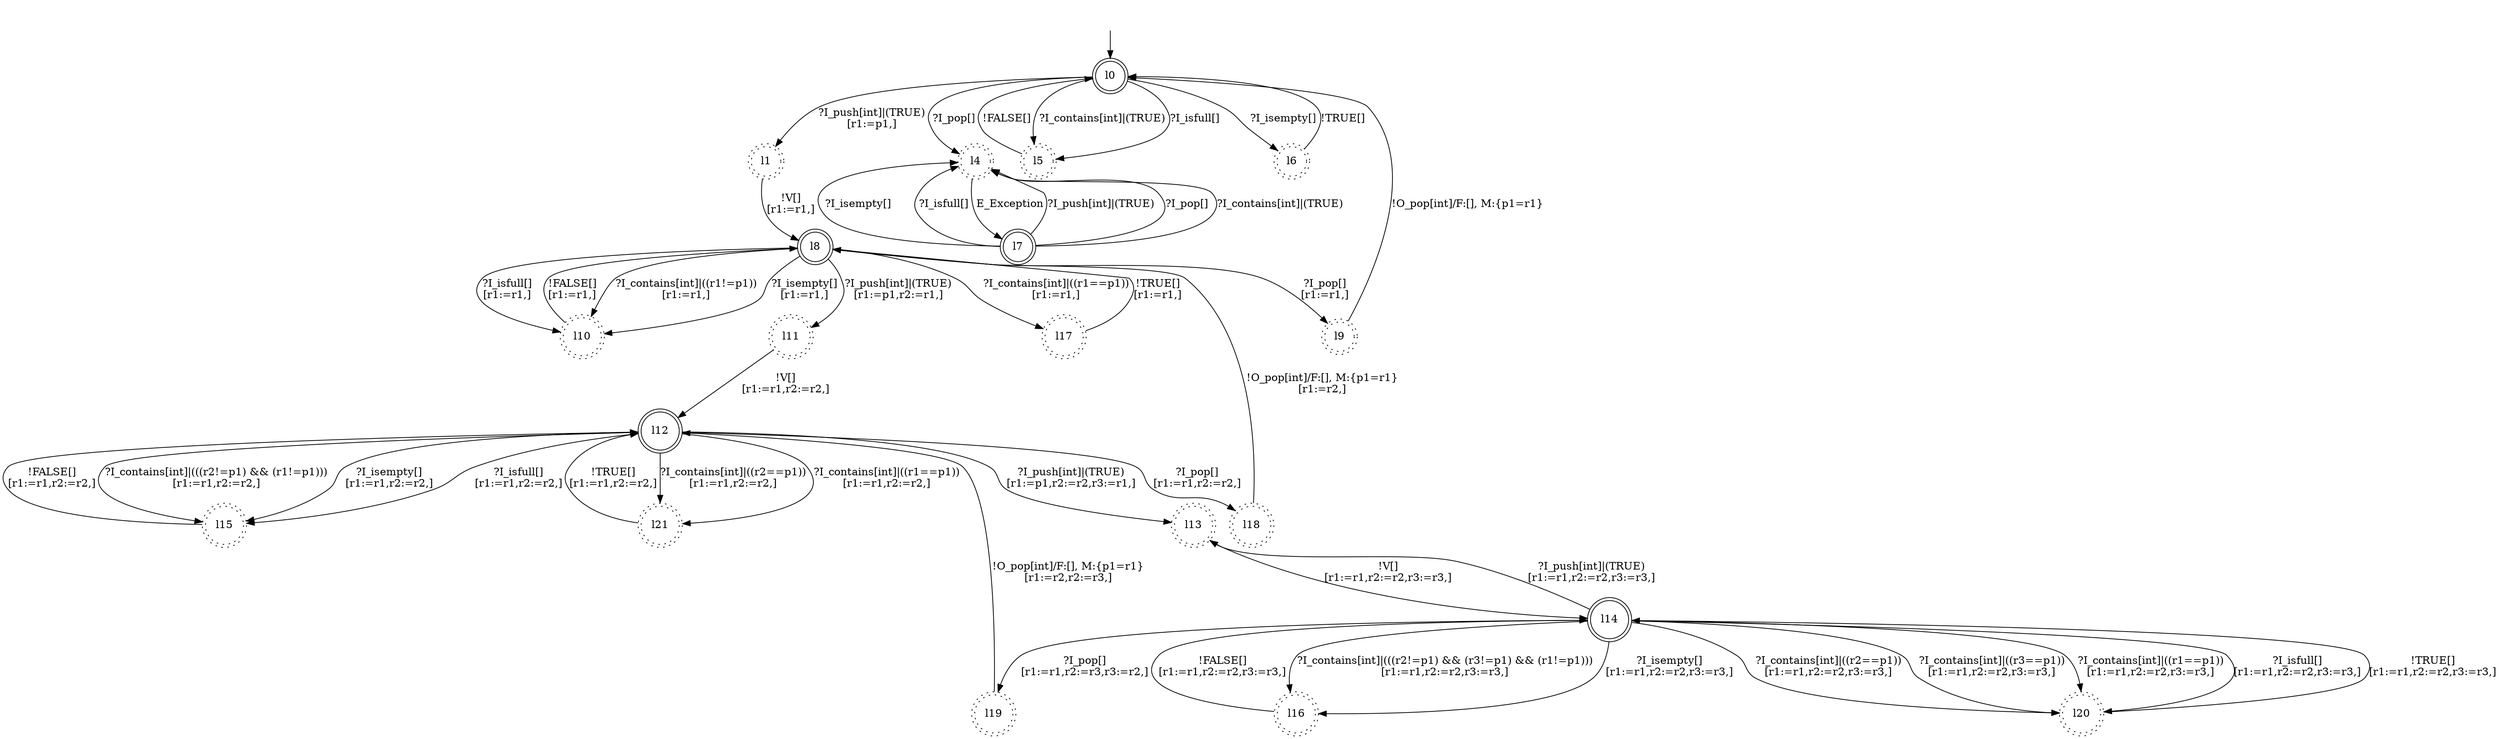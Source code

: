 digraph RA {
"" [shape=none,label=<>]
"l0" [shape=doublecircle ,style=solid]
"l1" [shape=doublecircle ,style=dotted]
"l4" [shape=doublecircle ,style=dotted]
"l5" [shape=doublecircle ,style=dotted]
"l6" [shape=doublecircle ,style=dotted]
"l7" [shape=doublecircle ,style=solid]
"l8" [shape=doublecircle ,style=solid]
"l9" [shape=doublecircle ,style=dotted]
"l10" [shape=doublecircle ,style=dotted]
"l11" [shape=doublecircle ,style=dotted]
"l12" [shape=doublecircle ,style=solid]
"l13" [shape=doublecircle ,style=dotted]
"l14" [shape=doublecircle ,style=solid]
"l15" [shape=doublecircle ,style=dotted]
"l16" [shape=doublecircle ,style=dotted]
"l17" [shape=doublecircle ,style=dotted]
"l18" [shape=doublecircle ,style=dotted]
"l19" [shape=doublecircle ,style=dotted]
"l20" [shape=doublecircle ,style=dotted]
"l21" [shape=doublecircle ,style=dotted]
"" -> "l0"
"l0" -> "l1" [label=<?I_push[int]|(TRUE)<BR />[r1:=p1,]>]
"l0" -> "l4" [label=<?I_pop[]>]
"l0" -> "l5" [label=<?I_contains[int]|(TRUE)>]
"l0" -> "l5" [label=<?I_isfull[]>]
"l0" -> "l6" [label=<?I_isempty[]>]
"l1" -> "l8" [label=<!V[]<BR />[r1:=r1,]>]
"l4" -> "l7" [label=<E_Exception>]
"l5" -> "l0" [label=<!FALSE[]>]
"l6" -> "l0" [label=<!TRUE[]>]
"l7" -> "l4" [label=<?I_push[int]|(TRUE)>]
"l7" -> "l4" [label=<?I_pop[]>]
"l7" -> "l4" [label=<?I_contains[int]|(TRUE)>]
"l7" -> "l4" [label=<?I_isempty[]>]
"l7" -> "l4" [label=<?I_isfull[]>]
"l8" -> "l9" [label=<?I_pop[]<BR />[r1:=r1,]>]
"l8" -> "l10" [label=<?I_contains[int]|((r1!=p1))<BR />[r1:=r1,]>]
"l8" -> "l17" [label=<?I_contains[int]|((r1==p1))<BR />[r1:=r1,]>]
"l8" -> "l10" [label=<?I_isempty[]<BR />[r1:=r1,]>]
"l8" -> "l10" [label=<?I_isfull[]<BR />[r1:=r1,]>]
"l8" -> "l11" [label=<?I_push[int]|(TRUE)<BR />[r1:=p1,r2:=r1,]>]
"l9" -> "l0" [label=<!O_pop[int]/F:[], M:{p1=r1}>]
"l10" -> "l8" [label=<!FALSE[]<BR />[r1:=r1,]>]
"l11" -> "l12" [label=<!V[]<BR />[r1:=r1,r2:=r2,]>]
"l12" -> "l13" [label=<?I_push[int]|(TRUE)<BR />[r1:=p1,r2:=r2,r3:=r1,]>]
"l12" -> "l15" [label=<?I_contains[int]|(((r2!=p1) &amp;&amp; (r1!=p1)))<BR />[r1:=r1,r2:=r2,]>]
"l12" -> "l21" [label=<?I_contains[int]|((r2==p1))<BR />[r1:=r1,r2:=r2,]>]
"l12" -> "l21" [label=<?I_contains[int]|((r1==p1))<BR />[r1:=r1,r2:=r2,]>]
"l12" -> "l15" [label=<?I_isempty[]<BR />[r1:=r1,r2:=r2,]>]
"l12" -> "l15" [label=<?I_isfull[]<BR />[r1:=r1,r2:=r2,]>]
"l12" -> "l18" [label=<?I_pop[]<BR />[r1:=r1,r2:=r2,]>]
"l13" -> "l14" [label=<!V[]<BR />[r1:=r1,r2:=r2,r3:=r3,]>]
"l14" -> "l13" [label=<?I_push[int]|(TRUE)<BR />[r1:=r1,r2:=r2,r3:=r3,]>]
"l14" -> "l16" [label=<?I_contains[int]|(((r2!=p1) &amp;&amp; (r3!=p1) &amp;&amp; (r1!=p1)))<BR />[r1:=r1,r2:=r2,r3:=r3,]>]
"l14" -> "l20" [label=<?I_contains[int]|((r2==p1))<BR />[r1:=r1,r2:=r2,r3:=r3,]>]
"l14" -> "l20" [label=<?I_contains[int]|((r3==p1))<BR />[r1:=r1,r2:=r2,r3:=r3,]>]
"l14" -> "l20" [label=<?I_contains[int]|((r1==p1))<BR />[r1:=r1,r2:=r2,r3:=r3,]>]
"l14" -> "l16" [label=<?I_isempty[]<BR />[r1:=r1,r2:=r2,r3:=r3,]>]
"l14" -> "l19" [label=<?I_pop[]<BR />[r1:=r1,r2:=r3,r3:=r2,]>]
"l14" -> "l20" [label=<?I_isfull[]<BR />[r1:=r1,r2:=r2,r3:=r3,]>]
"l15" -> "l12" [label=<!FALSE[]<BR />[r1:=r1,r2:=r2,]>]
"l16" -> "l14" [label=<!FALSE[]<BR />[r1:=r1,r2:=r2,r3:=r3,]>]
"l17" -> "l8" [label=<!TRUE[]<BR />[r1:=r1,]>]
"l18" -> "l8" [label=<!O_pop[int]/F:[], M:{p1=r1}<BR />[r1:=r2,]>]
"l19" -> "l12" [label=<!O_pop[int]/F:[], M:{p1=r1}<BR />[r1:=r2,r2:=r3,]>]
"l20" -> "l14" [label=<!TRUE[]<BR />[r1:=r1,r2:=r2,r3:=r3,]>]
"l21" -> "l12" [label=<!TRUE[]<BR />[r1:=r1,r2:=r2,]>]
}
